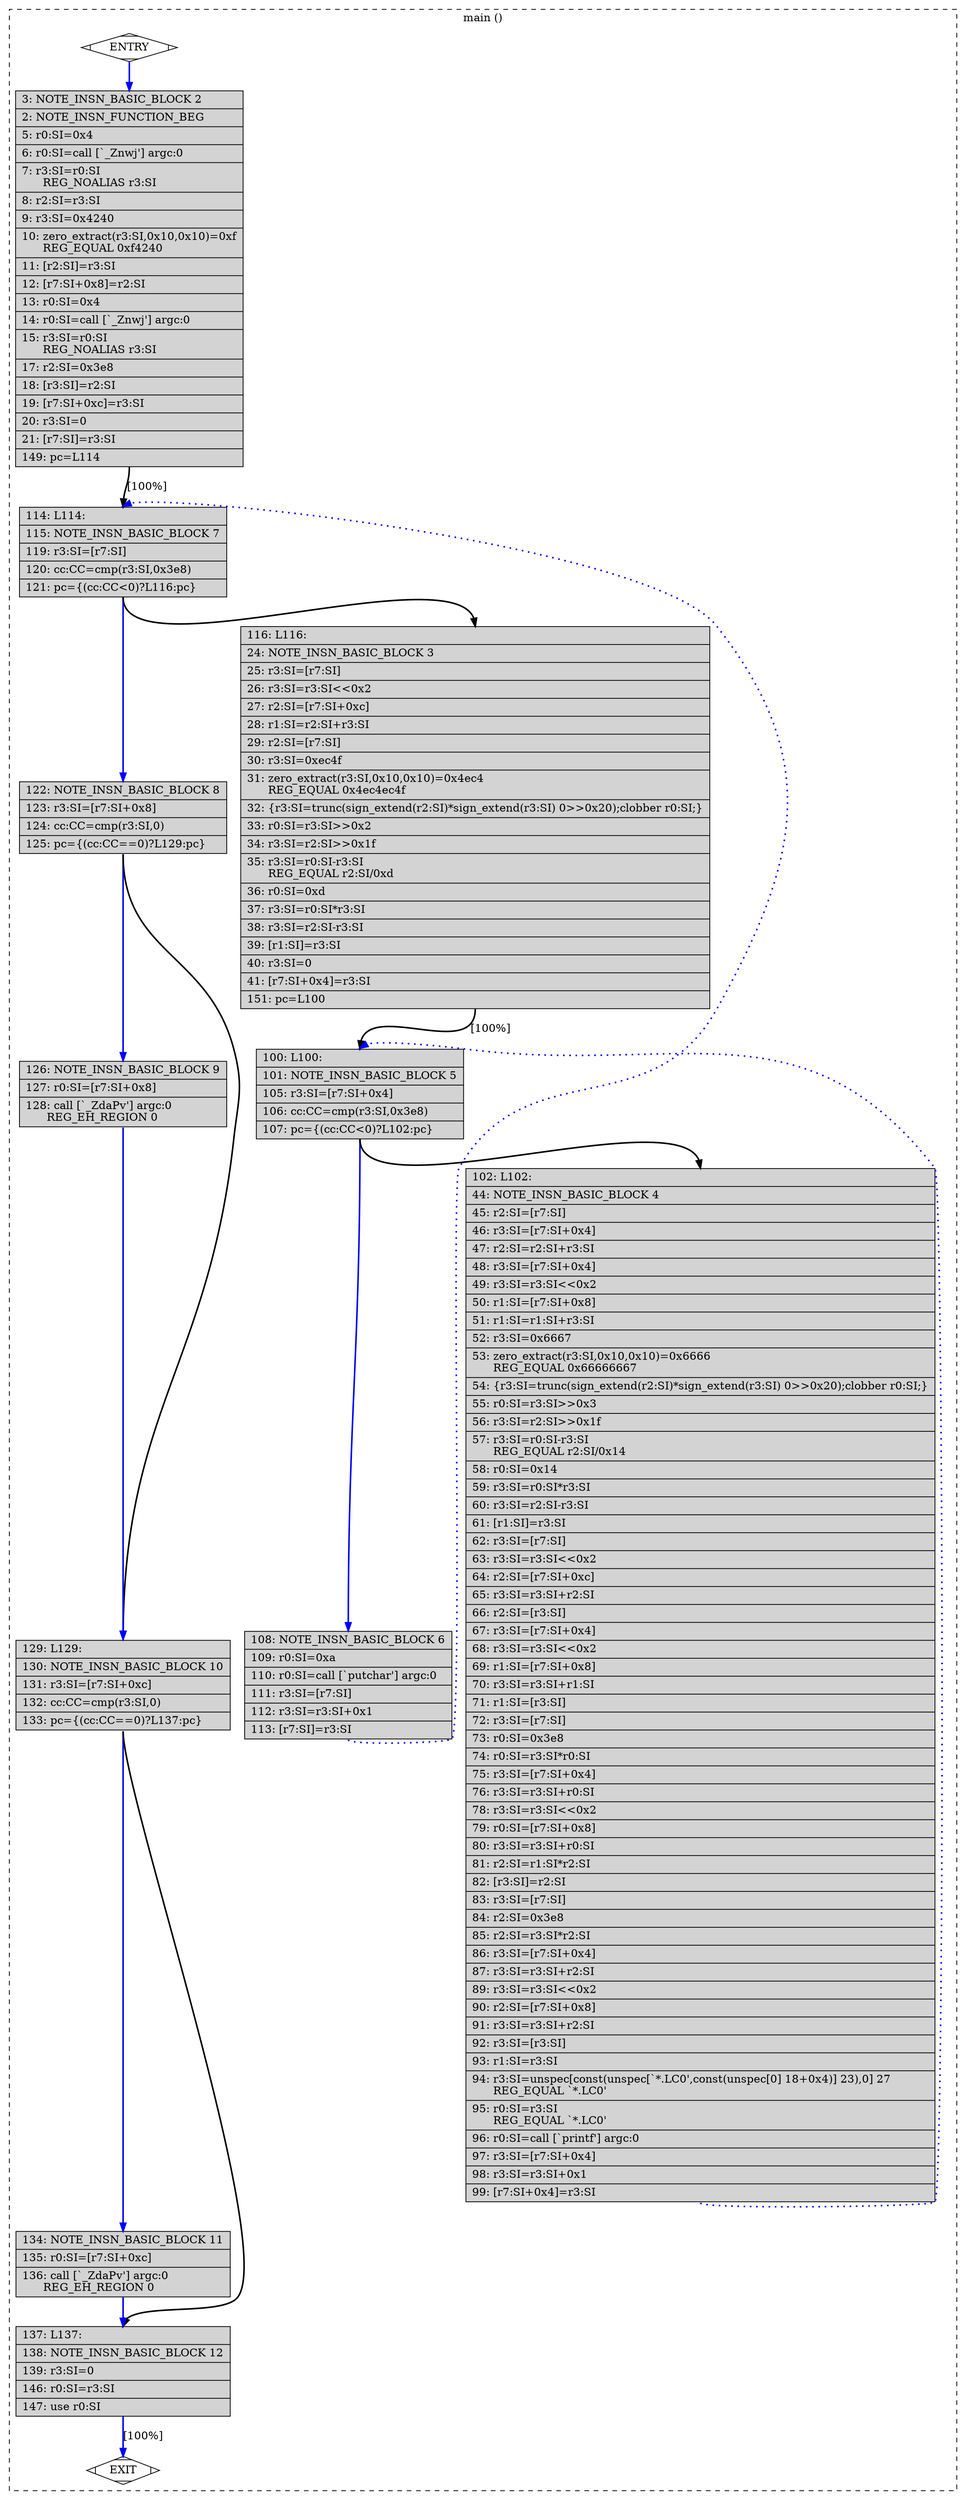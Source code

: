 digraph "a-matmul-v2.cpp.291r.reload" {
overlap=false;
subgraph "cluster_main" {
	style="dashed";
	color="black";
	label="main ()";
	fn_0_basic_block_0 [shape=Mdiamond,style=filled,fillcolor=white,label="ENTRY"];

	fn_0_basic_block_2 [shape=record,style=filled,fillcolor=lightgrey,label="{\ \ \ \ 3:\ NOTE_INSN_BASIC_BLOCK\ 2\l\
|\ \ \ \ 2:\ NOTE_INSN_FUNCTION_BEG\l\
|\ \ \ \ 5:\ r0:SI=0x4\l\
|\ \ \ \ 6:\ r0:SI=call\ [`_Znwj']\ argc:0\l\
|\ \ \ \ 7:\ r3:SI=r0:SI\l\
\ \ \ \ \ \ REG_NOALIAS\ r3:SI\l\
|\ \ \ \ 8:\ r2:SI=r3:SI\l\
|\ \ \ \ 9:\ r3:SI=0x4240\l\
|\ \ \ 10:\ zero_extract(r3:SI,0x10,0x10)=0xf\l\
\ \ \ \ \ \ REG_EQUAL\ 0xf4240\l\
|\ \ \ 11:\ [r2:SI]=r3:SI\l\
|\ \ \ 12:\ [r7:SI+0x8]=r2:SI\l\
|\ \ \ 13:\ r0:SI=0x4\l\
|\ \ \ 14:\ r0:SI=call\ [`_Znwj']\ argc:0\l\
|\ \ \ 15:\ r3:SI=r0:SI\l\
\ \ \ \ \ \ REG_NOALIAS\ r3:SI\l\
|\ \ \ 17:\ r2:SI=0x3e8\l\
|\ \ \ 18:\ [r3:SI]=r2:SI\l\
|\ \ \ 19:\ [r7:SI+0xc]=r3:SI\l\
|\ \ \ 20:\ r3:SI=0\l\
|\ \ \ 21:\ [r7:SI]=r3:SI\l\
|\ \ 149:\ pc=L114\l\
}"];

	fn_0_basic_block_7 [shape=record,style=filled,fillcolor=lightgrey,label="{\ \ 114:\ L114:\l\
|\ \ 115:\ NOTE_INSN_BASIC_BLOCK\ 7\l\
|\ \ 119:\ r3:SI=[r7:SI]\l\
|\ \ 120:\ cc:CC=cmp(r3:SI,0x3e8)\l\
|\ \ 121:\ pc=\{(cc:CC\<0)?L116:pc\}\l\
}"];

	fn_0_basic_block_8 [shape=record,style=filled,fillcolor=lightgrey,label="{\ \ 122:\ NOTE_INSN_BASIC_BLOCK\ 8\l\
|\ \ 123:\ r3:SI=[r7:SI+0x8]\l\
|\ \ 124:\ cc:CC=cmp(r3:SI,0)\l\
|\ \ 125:\ pc=\{(cc:CC==0)?L129:pc\}\l\
}"];

	fn_0_basic_block_9 [shape=record,style=filled,fillcolor=lightgrey,label="{\ \ 126:\ NOTE_INSN_BASIC_BLOCK\ 9\l\
|\ \ 127:\ r0:SI=[r7:SI+0x8]\l\
|\ \ 128:\ call\ [`_ZdaPv']\ argc:0\l\
\ \ \ \ \ \ REG_EH_REGION\ 0\l\
}"];

	fn_0_basic_block_10 [shape=record,style=filled,fillcolor=lightgrey,label="{\ \ 129:\ L129:\l\
|\ \ 130:\ NOTE_INSN_BASIC_BLOCK\ 10\l\
|\ \ 131:\ r3:SI=[r7:SI+0xc]\l\
|\ \ 132:\ cc:CC=cmp(r3:SI,0)\l\
|\ \ 133:\ pc=\{(cc:CC==0)?L137:pc\}\l\
}"];

	fn_0_basic_block_11 [shape=record,style=filled,fillcolor=lightgrey,label="{\ \ 134:\ NOTE_INSN_BASIC_BLOCK\ 11\l\
|\ \ 135:\ r0:SI=[r7:SI+0xc]\l\
|\ \ 136:\ call\ [`_ZdaPv']\ argc:0\l\
\ \ \ \ \ \ REG_EH_REGION\ 0\l\
}"];

	fn_0_basic_block_12 [shape=record,style=filled,fillcolor=lightgrey,label="{\ \ 137:\ L137:\l\
|\ \ 138:\ NOTE_INSN_BASIC_BLOCK\ 12\l\
|\ \ 139:\ r3:SI=0\l\
|\ \ 146:\ r0:SI=r3:SI\l\
|\ \ 147:\ use\ r0:SI\l\
}"];

	fn_0_basic_block_3 [shape=record,style=filled,fillcolor=lightgrey,label="{\ \ 116:\ L116:\l\
|\ \ \ 24:\ NOTE_INSN_BASIC_BLOCK\ 3\l\
|\ \ \ 25:\ r3:SI=[r7:SI]\l\
|\ \ \ 26:\ r3:SI=r3:SI\<\<0x2\l\
|\ \ \ 27:\ r2:SI=[r7:SI+0xc]\l\
|\ \ \ 28:\ r1:SI=r2:SI+r3:SI\l\
|\ \ \ 29:\ r2:SI=[r7:SI]\l\
|\ \ \ 30:\ r3:SI=0xec4f\l\
|\ \ \ 31:\ zero_extract(r3:SI,0x10,0x10)=0x4ec4\l\
\ \ \ \ \ \ REG_EQUAL\ 0x4ec4ec4f\l\
|\ \ \ 32:\ \{r3:SI=trunc(sign_extend(r2:SI)*sign_extend(r3:SI)\ 0\>\>0x20);clobber\ r0:SI;\}\l\
|\ \ \ 33:\ r0:SI=r3:SI\>\>0x2\l\
|\ \ \ 34:\ r3:SI=r2:SI\>\>0x1f\l\
|\ \ \ 35:\ r3:SI=r0:SI-r3:SI\l\
\ \ \ \ \ \ REG_EQUAL\ r2:SI/0xd\l\
|\ \ \ 36:\ r0:SI=0xd\l\
|\ \ \ 37:\ r3:SI=r0:SI*r3:SI\l\
|\ \ \ 38:\ r3:SI=r2:SI-r3:SI\l\
|\ \ \ 39:\ [r1:SI]=r3:SI\l\
|\ \ \ 40:\ r3:SI=0\l\
|\ \ \ 41:\ [r7:SI+0x4]=r3:SI\l\
|\ \ 151:\ pc=L100\l\
}"];

	fn_0_basic_block_5 [shape=record,style=filled,fillcolor=lightgrey,label="{\ \ 100:\ L100:\l\
|\ \ 101:\ NOTE_INSN_BASIC_BLOCK\ 5\l\
|\ \ 105:\ r3:SI=[r7:SI+0x4]\l\
|\ \ 106:\ cc:CC=cmp(r3:SI,0x3e8)\l\
|\ \ 107:\ pc=\{(cc:CC\<0)?L102:pc\}\l\
}"];

	fn_0_basic_block_6 [shape=record,style=filled,fillcolor=lightgrey,label="{\ \ 108:\ NOTE_INSN_BASIC_BLOCK\ 6\l\
|\ \ 109:\ r0:SI=0xa\l\
|\ \ 110:\ r0:SI=call\ [`putchar']\ argc:0\l\
|\ \ 111:\ r3:SI=[r7:SI]\l\
|\ \ 112:\ r3:SI=r3:SI+0x1\l\
|\ \ 113:\ [r7:SI]=r3:SI\l\
}"];

	fn_0_basic_block_4 [shape=record,style=filled,fillcolor=lightgrey,label="{\ \ 102:\ L102:\l\
|\ \ \ 44:\ NOTE_INSN_BASIC_BLOCK\ 4\l\
|\ \ \ 45:\ r2:SI=[r7:SI]\l\
|\ \ \ 46:\ r3:SI=[r7:SI+0x4]\l\
|\ \ \ 47:\ r2:SI=r2:SI+r3:SI\l\
|\ \ \ 48:\ r3:SI=[r7:SI+0x4]\l\
|\ \ \ 49:\ r3:SI=r3:SI\<\<0x2\l\
|\ \ \ 50:\ r1:SI=[r7:SI+0x8]\l\
|\ \ \ 51:\ r1:SI=r1:SI+r3:SI\l\
|\ \ \ 52:\ r3:SI=0x6667\l\
|\ \ \ 53:\ zero_extract(r3:SI,0x10,0x10)=0x6666\l\
\ \ \ \ \ \ REG_EQUAL\ 0x66666667\l\
|\ \ \ 54:\ \{r3:SI=trunc(sign_extend(r2:SI)*sign_extend(r3:SI)\ 0\>\>0x20);clobber\ r0:SI;\}\l\
|\ \ \ 55:\ r0:SI=r3:SI\>\>0x3\l\
|\ \ \ 56:\ r3:SI=r2:SI\>\>0x1f\l\
|\ \ \ 57:\ r3:SI=r0:SI-r3:SI\l\
\ \ \ \ \ \ REG_EQUAL\ r2:SI/0x14\l\
|\ \ \ 58:\ r0:SI=0x14\l\
|\ \ \ 59:\ r3:SI=r0:SI*r3:SI\l\
|\ \ \ 60:\ r3:SI=r2:SI-r3:SI\l\
|\ \ \ 61:\ [r1:SI]=r3:SI\l\
|\ \ \ 62:\ r3:SI=[r7:SI]\l\
|\ \ \ 63:\ r3:SI=r3:SI\<\<0x2\l\
|\ \ \ 64:\ r2:SI=[r7:SI+0xc]\l\
|\ \ \ 65:\ r3:SI=r3:SI+r2:SI\l\
|\ \ \ 66:\ r2:SI=[r3:SI]\l\
|\ \ \ 67:\ r3:SI=[r7:SI+0x4]\l\
|\ \ \ 68:\ r3:SI=r3:SI\<\<0x2\l\
|\ \ \ 69:\ r1:SI=[r7:SI+0x8]\l\
|\ \ \ 70:\ r3:SI=r3:SI+r1:SI\l\
|\ \ \ 71:\ r1:SI=[r3:SI]\l\
|\ \ \ 72:\ r3:SI=[r7:SI]\l\
|\ \ \ 73:\ r0:SI=0x3e8\l\
|\ \ \ 74:\ r0:SI=r3:SI*r0:SI\l\
|\ \ \ 75:\ r3:SI=[r7:SI+0x4]\l\
|\ \ \ 76:\ r3:SI=r3:SI+r0:SI\l\
|\ \ \ 78:\ r3:SI=r3:SI\<\<0x2\l\
|\ \ \ 79:\ r0:SI=[r7:SI+0x8]\l\
|\ \ \ 80:\ r3:SI=r3:SI+r0:SI\l\
|\ \ \ 81:\ r2:SI=r1:SI*r2:SI\l\
|\ \ \ 82:\ [r3:SI]=r2:SI\l\
|\ \ \ 83:\ r3:SI=[r7:SI]\l\
|\ \ \ 84:\ r2:SI=0x3e8\l\
|\ \ \ 85:\ r2:SI=r3:SI*r2:SI\l\
|\ \ \ 86:\ r3:SI=[r7:SI+0x4]\l\
|\ \ \ 87:\ r3:SI=r3:SI+r2:SI\l\
|\ \ \ 89:\ r3:SI=r3:SI\<\<0x2\l\
|\ \ \ 90:\ r2:SI=[r7:SI+0x8]\l\
|\ \ \ 91:\ r3:SI=r3:SI+r2:SI\l\
|\ \ \ 92:\ r3:SI=[r3:SI]\l\
|\ \ \ 93:\ r1:SI=r3:SI\l\
|\ \ \ 94:\ r3:SI=unspec[const(unspec[`*.LC0',const(unspec[0]\ 18+0x4)]\ 23),0]\ 27\l\
\ \ \ \ \ \ REG_EQUAL\ `*.LC0'\l\
|\ \ \ 95:\ r0:SI=r3:SI\l\
\ \ \ \ \ \ REG_EQUAL\ `*.LC0'\l\
|\ \ \ 96:\ r0:SI=call\ [`printf']\ argc:0\l\
|\ \ \ 97:\ r3:SI=[r7:SI+0x4]\l\
|\ \ \ 98:\ r3:SI=r3:SI+0x1\l\
|\ \ \ 99:\ [r7:SI+0x4]=r3:SI\l\
}"];

	fn_0_basic_block_1 [shape=Mdiamond,style=filled,fillcolor=white,label="EXIT"];

	fn_0_basic_block_0:s -> fn_0_basic_block_2:n [style="solid,bold",color=blue,weight=100,constraint=true];
	fn_0_basic_block_2:s -> fn_0_basic_block_7:n [style="solid,bold",color=black,weight=10,constraint=true,label="[100%]"];
	fn_0_basic_block_3:s -> fn_0_basic_block_5:n [style="solid,bold",color=black,weight=10,constraint=true,label="[100%]"];
	fn_0_basic_block_4:s -> fn_0_basic_block_5:n [style="dotted,bold",color=blue,weight=10,constraint=false];
	fn_0_basic_block_5:s -> fn_0_basic_block_4:n [style="solid,bold",color=black,weight=10,constraint=true];
	fn_0_basic_block_5:s -> fn_0_basic_block_6:n [style="solid,bold",color=blue,weight=100,constraint=true];
	fn_0_basic_block_6:s -> fn_0_basic_block_7:n [style="dotted,bold",color=blue,weight=10,constraint=false];
	fn_0_basic_block_7:s -> fn_0_basic_block_3:n [style="solid,bold",color=black,weight=10,constraint=true];
	fn_0_basic_block_7:s -> fn_0_basic_block_8:n [style="solid,bold",color=blue,weight=100,constraint=true];
	fn_0_basic_block_8:s -> fn_0_basic_block_9:n [style="solid,bold",color=blue,weight=100,constraint=true];
	fn_0_basic_block_8:s -> fn_0_basic_block_10:n [style="solid,bold",color=black,weight=10,constraint=true];
	fn_0_basic_block_9:s -> fn_0_basic_block_10:n [style="solid,bold",color=blue,weight=100,constraint=true];
	fn_0_basic_block_10:s -> fn_0_basic_block_11:n [style="solid,bold",color=blue,weight=100,constraint=true];
	fn_0_basic_block_10:s -> fn_0_basic_block_12:n [style="solid,bold",color=black,weight=10,constraint=true];
	fn_0_basic_block_11:s -> fn_0_basic_block_12:n [style="solid,bold",color=blue,weight=100,constraint=true];
	fn_0_basic_block_12:s -> fn_0_basic_block_1:n [style="solid,bold",color=blue,weight=100,constraint=true,label="[100%]"];
	fn_0_basic_block_0:s -> fn_0_basic_block_1:n [style="invis",constraint=true];
}
}
